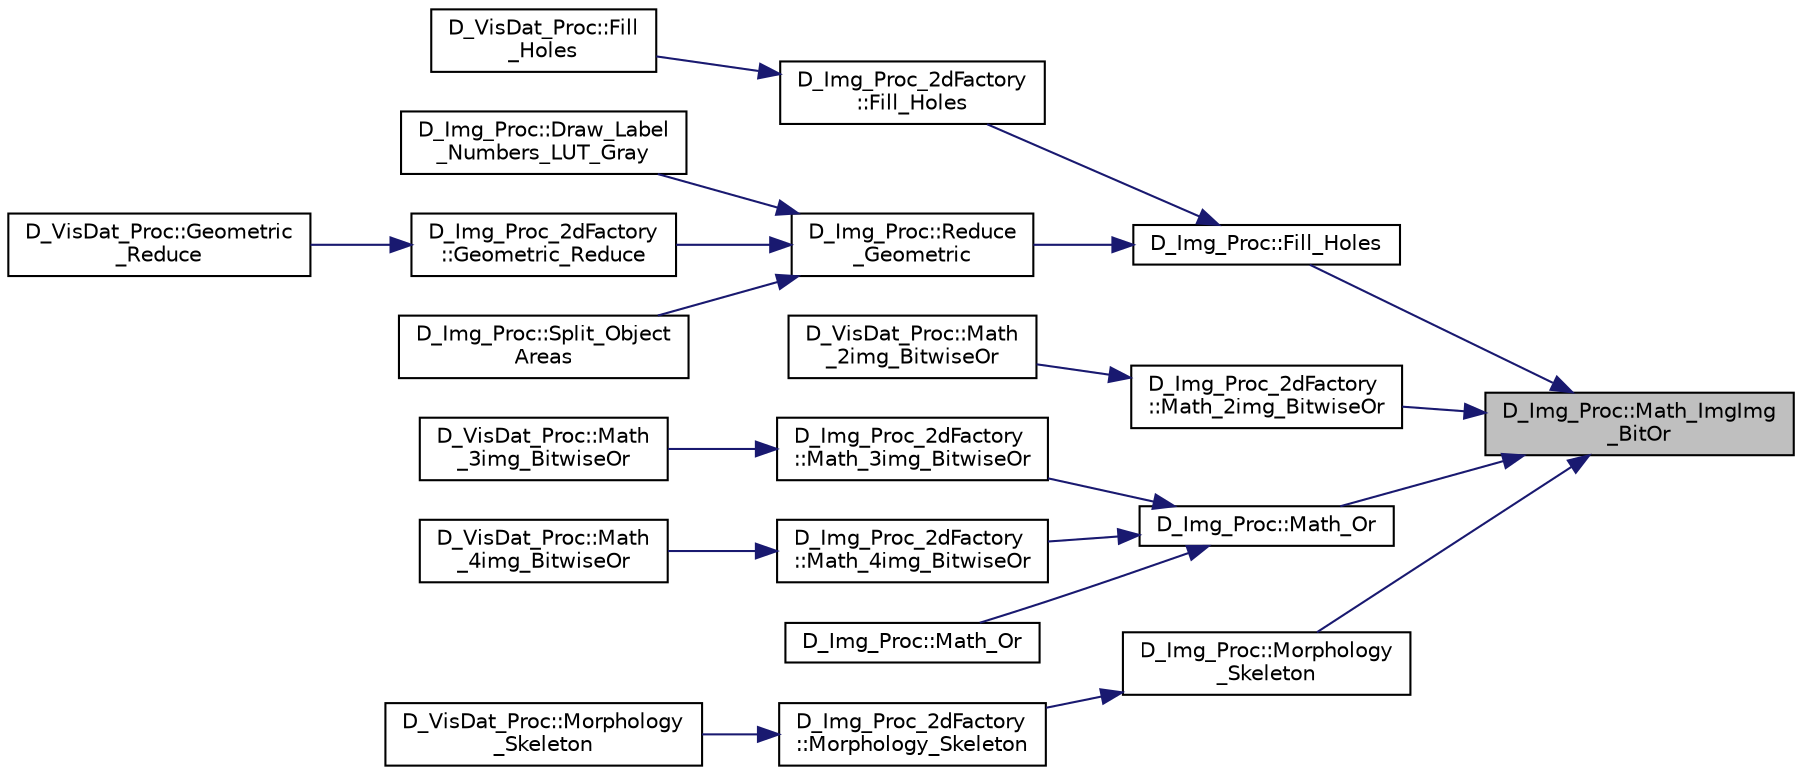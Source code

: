 digraph "D_Img_Proc::Math_ImgImg_BitOr"
{
 // LATEX_PDF_SIZE
  edge [fontname="Helvetica",fontsize="10",labelfontname="Helvetica",labelfontsize="10"];
  node [fontname="Helvetica",fontsize="10",shape=record];
  rankdir="RL";
  Node1 [label="D_Img_Proc::Math_ImgImg\l_BitOr",height=0.2,width=0.4,color="black", fillcolor="grey75", style="filled", fontcolor="black",tooltip=" "];
  Node1 -> Node2 [dir="back",color="midnightblue",fontsize="10",style="solid"];
  Node2 [label="D_Img_Proc::Fill_Holes",height=0.2,width=0.4,color="black", fillcolor="white", style="filled",URL="$class_d___img___proc.html#a6ab5ab8317fa82ebeb23544e2512b1a3",tooltip=" "];
  Node2 -> Node3 [dir="back",color="midnightblue",fontsize="10",style="solid"];
  Node3 [label="D_Img_Proc_2dFactory\l::Fill_Holes",height=0.2,width=0.4,color="black", fillcolor="white", style="filled",URL="$class_d___img___proc__2d_factory.html#a87645b862061ae3e61add50ecb69e6c7",tooltip=" "];
  Node3 -> Node4 [dir="back",color="midnightblue",fontsize="10",style="solid"];
  Node4 [label="D_VisDat_Proc::Fill\l_Holes",height=0.2,width=0.4,color="black", fillcolor="white", style="filled",URL="$class_d___vis_dat___proc.html#a5181a180b68e3b67f764ba4d8e981b0b",tooltip=" "];
  Node2 -> Node5 [dir="back",color="midnightblue",fontsize="10",style="solid"];
  Node5 [label="D_Img_Proc::Reduce\l_Geometric",height=0.2,width=0.4,color="black", fillcolor="white", style="filled",URL="$class_d___img___proc.html#af65dc229816da71c414ad09829e6afde",tooltip=" "];
  Node5 -> Node6 [dir="back",color="midnightblue",fontsize="10",style="solid"];
  Node6 [label="D_Img_Proc::Draw_Label\l_Numbers_LUT_Gray",height=0.2,width=0.4,color="black", fillcolor="white", style="filled",URL="$class_d___img___proc.html#a1e48e58dba425096cfc2be632d61ed20",tooltip=" "];
  Node5 -> Node7 [dir="back",color="midnightblue",fontsize="10",style="solid"];
  Node7 [label="D_Img_Proc_2dFactory\l::Geometric_Reduce",height=0.2,width=0.4,color="black", fillcolor="white", style="filled",URL="$class_d___img___proc__2d_factory.html#a95140720de8b0ff0b1908249502b8cf2",tooltip=" "];
  Node7 -> Node8 [dir="back",color="midnightblue",fontsize="10",style="solid"];
  Node8 [label="D_VisDat_Proc::Geometric\l_Reduce",height=0.2,width=0.4,color="black", fillcolor="white", style="filled",URL="$class_d___vis_dat___proc.html#a85bef15f8fb122612c5b3e9fa073637e",tooltip=" "];
  Node5 -> Node9 [dir="back",color="midnightblue",fontsize="10",style="solid"];
  Node9 [label="D_Img_Proc::Split_Object\lAreas",height=0.2,width=0.4,color="black", fillcolor="white", style="filled",URL="$class_d___img___proc.html#a4bb92090d205278a40f02e7645adc927",tooltip=" "];
  Node1 -> Node10 [dir="back",color="midnightblue",fontsize="10",style="solid"];
  Node10 [label="D_Img_Proc_2dFactory\l::Math_2img_BitwiseOr",height=0.2,width=0.4,color="black", fillcolor="white", style="filled",URL="$class_d___img___proc__2d_factory.html#a32ec6f34b0b63fab3eaa955cbec6fccb",tooltip=" "];
  Node10 -> Node11 [dir="back",color="midnightblue",fontsize="10",style="solid"];
  Node11 [label="D_VisDat_Proc::Math\l_2img_BitwiseOr",height=0.2,width=0.4,color="black", fillcolor="white", style="filled",URL="$class_d___vis_dat___proc.html#ae8e09935ac298808669b935063edb94b",tooltip=" "];
  Node1 -> Node12 [dir="back",color="midnightblue",fontsize="10",style="solid"];
  Node12 [label="D_Img_Proc::Math_Or",height=0.2,width=0.4,color="black", fillcolor="white", style="filled",URL="$class_d___img___proc.html#a7b92c8c2c6f72be1fc87d22a461fa54b",tooltip=" "];
  Node12 -> Node13 [dir="back",color="midnightblue",fontsize="10",style="solid"];
  Node13 [label="D_Img_Proc_2dFactory\l::Math_3img_BitwiseOr",height=0.2,width=0.4,color="black", fillcolor="white", style="filled",URL="$class_d___img___proc__2d_factory.html#a9b3e91a0ba116fd5952e1bcf369c0cad",tooltip=" "];
  Node13 -> Node14 [dir="back",color="midnightblue",fontsize="10",style="solid"];
  Node14 [label="D_VisDat_Proc::Math\l_3img_BitwiseOr",height=0.2,width=0.4,color="black", fillcolor="white", style="filled",URL="$class_d___vis_dat___proc.html#aa5977c8975c3f4f61c9519743b914e39",tooltip=" "];
  Node12 -> Node15 [dir="back",color="midnightblue",fontsize="10",style="solid"];
  Node15 [label="D_Img_Proc_2dFactory\l::Math_4img_BitwiseOr",height=0.2,width=0.4,color="black", fillcolor="white", style="filled",URL="$class_d___img___proc__2d_factory.html#a1b7f39b59fbb19c505da3cad5c90dee9",tooltip=" "];
  Node15 -> Node16 [dir="back",color="midnightblue",fontsize="10",style="solid"];
  Node16 [label="D_VisDat_Proc::Math\l_4img_BitwiseOr",height=0.2,width=0.4,color="black", fillcolor="white", style="filled",URL="$class_d___vis_dat___proc.html#aa93147be5d3ad307945f698b983cf08b",tooltip=" "];
  Node12 -> Node17 [dir="back",color="midnightblue",fontsize="10",style="solid"];
  Node17 [label="D_Img_Proc::Math_Or",height=0.2,width=0.4,color="black", fillcolor="white", style="filled",URL="$class_d___img___proc.html#a556211724a388c74666643183d67e309",tooltip=" "];
  Node1 -> Node18 [dir="back",color="midnightblue",fontsize="10",style="solid"];
  Node18 [label="D_Img_Proc::Morphology\l_Skeleton",height=0.2,width=0.4,color="black", fillcolor="white", style="filled",URL="$class_d___img___proc.html#ae743cee338c9673c8cc84b00f8300f39",tooltip=" "];
  Node18 -> Node19 [dir="back",color="midnightblue",fontsize="10",style="solid"];
  Node19 [label="D_Img_Proc_2dFactory\l::Morphology_Skeleton",height=0.2,width=0.4,color="black", fillcolor="white", style="filled",URL="$class_d___img___proc__2d_factory.html#acefcf599dd6991fc1b8125b8368a30dd",tooltip=" "];
  Node19 -> Node20 [dir="back",color="midnightblue",fontsize="10",style="solid"];
  Node20 [label="D_VisDat_Proc::Morphology\l_Skeleton",height=0.2,width=0.4,color="black", fillcolor="white", style="filled",URL="$class_d___vis_dat___proc.html#aba504cec190d1059808b1c8160e67519",tooltip=" "];
}
